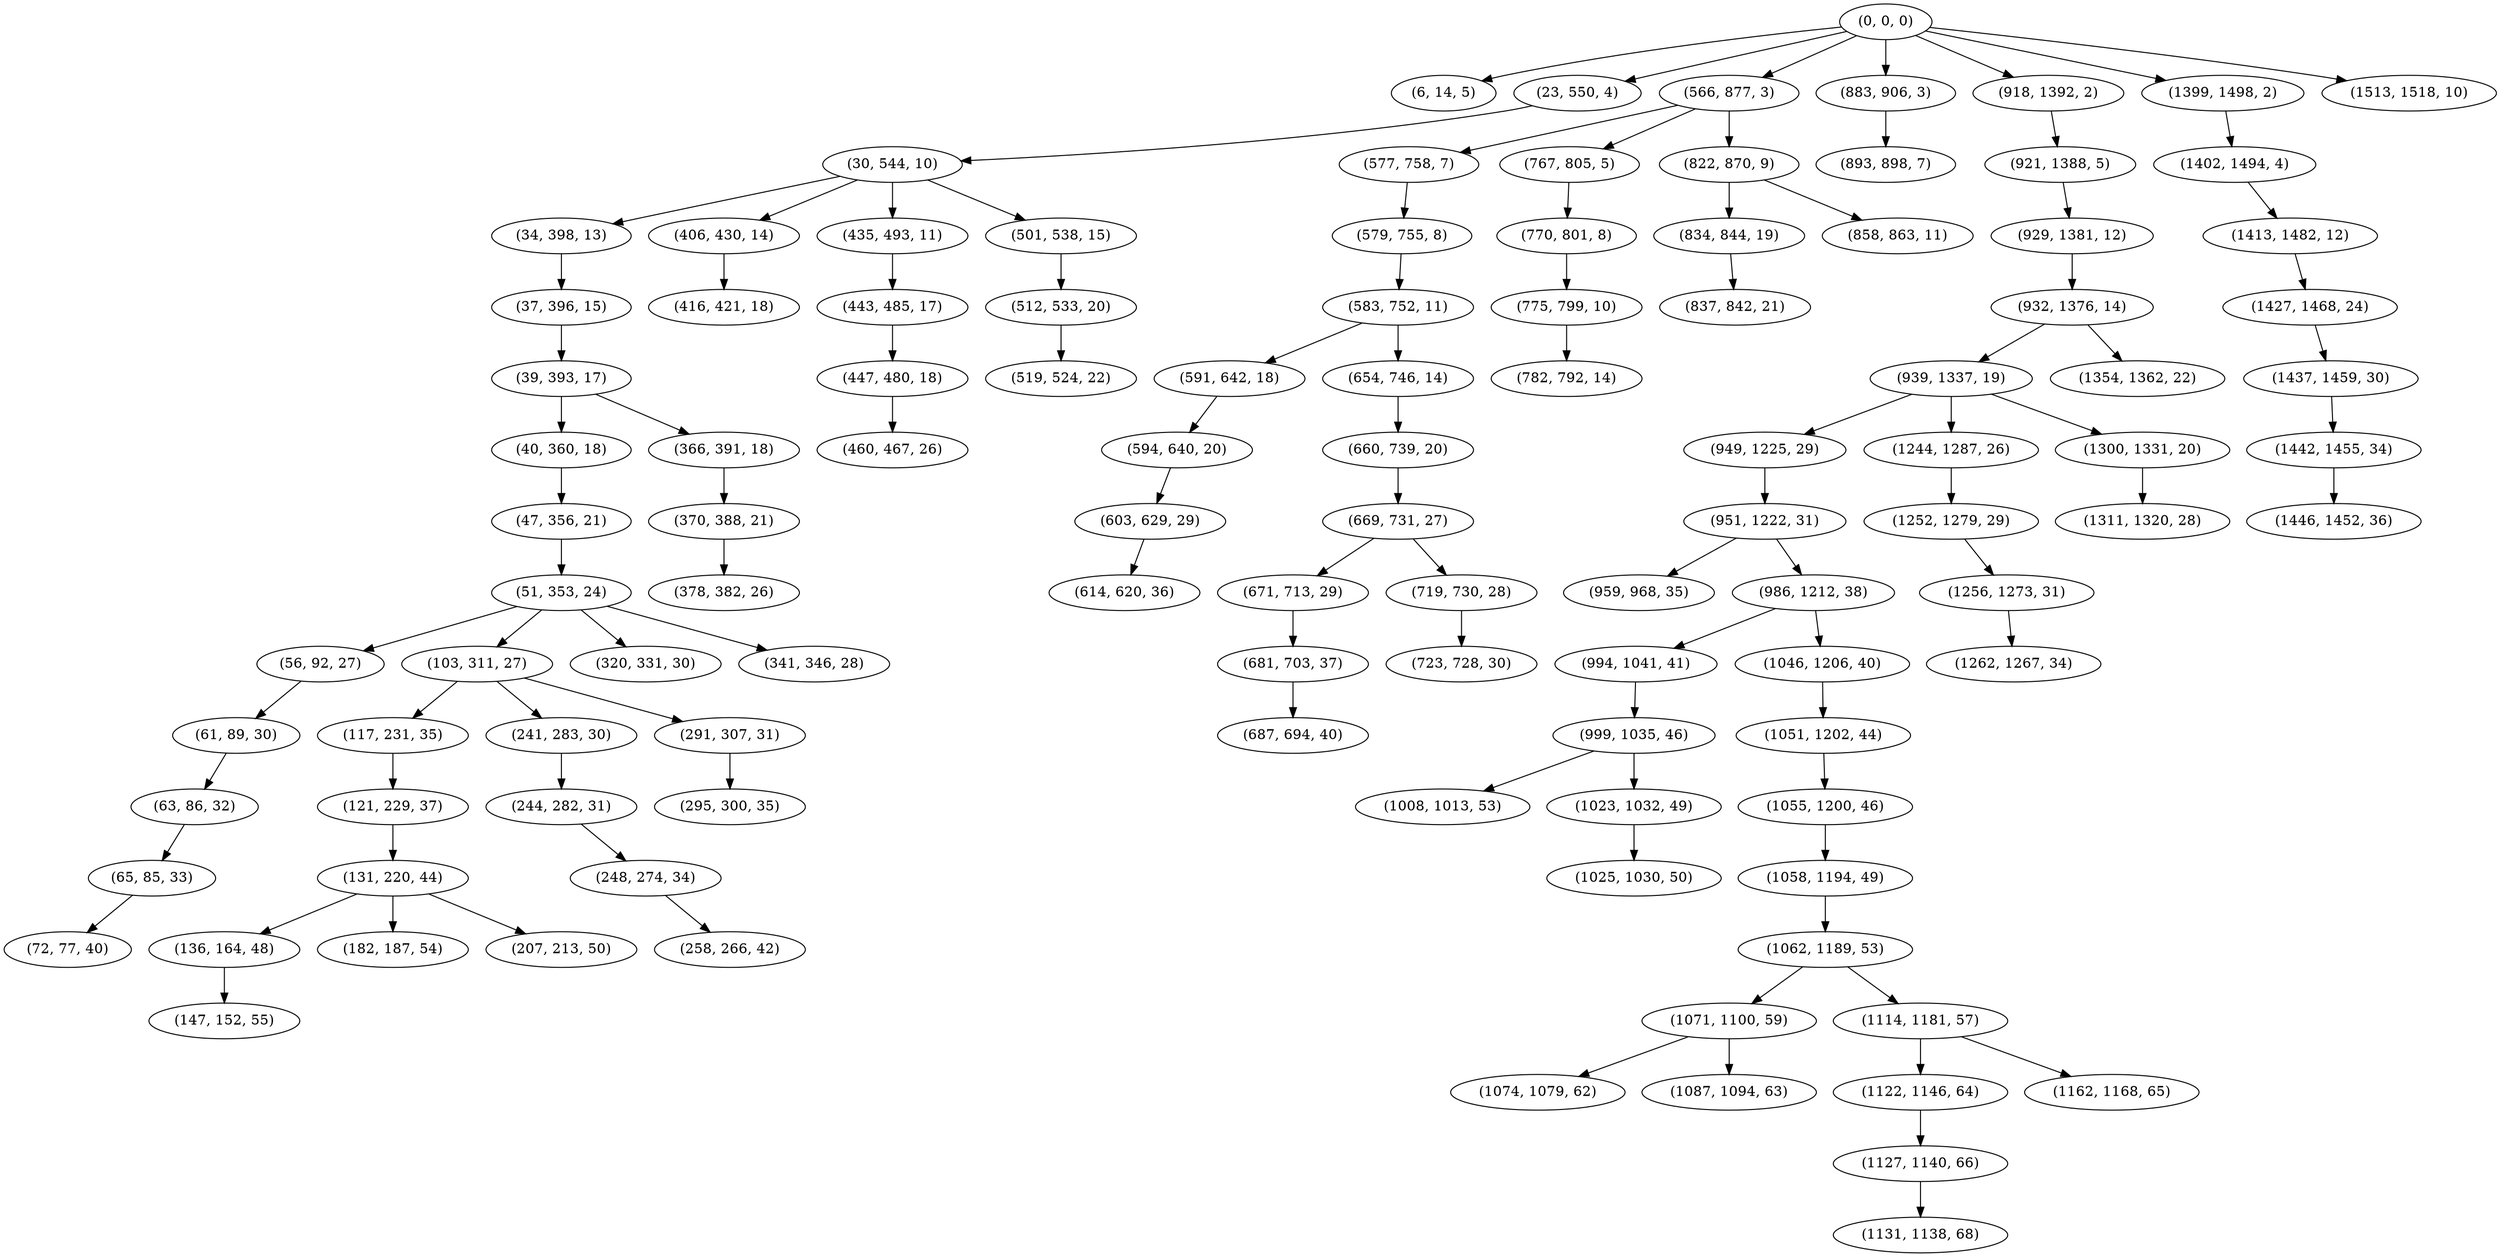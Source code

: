 digraph tree {
    "(0, 0, 0)";
    "(6, 14, 5)";
    "(23, 550, 4)";
    "(30, 544, 10)";
    "(34, 398, 13)";
    "(37, 396, 15)";
    "(39, 393, 17)";
    "(40, 360, 18)";
    "(47, 356, 21)";
    "(51, 353, 24)";
    "(56, 92, 27)";
    "(61, 89, 30)";
    "(63, 86, 32)";
    "(65, 85, 33)";
    "(72, 77, 40)";
    "(103, 311, 27)";
    "(117, 231, 35)";
    "(121, 229, 37)";
    "(131, 220, 44)";
    "(136, 164, 48)";
    "(147, 152, 55)";
    "(182, 187, 54)";
    "(207, 213, 50)";
    "(241, 283, 30)";
    "(244, 282, 31)";
    "(248, 274, 34)";
    "(258, 266, 42)";
    "(291, 307, 31)";
    "(295, 300, 35)";
    "(320, 331, 30)";
    "(341, 346, 28)";
    "(366, 391, 18)";
    "(370, 388, 21)";
    "(378, 382, 26)";
    "(406, 430, 14)";
    "(416, 421, 18)";
    "(435, 493, 11)";
    "(443, 485, 17)";
    "(447, 480, 18)";
    "(460, 467, 26)";
    "(501, 538, 15)";
    "(512, 533, 20)";
    "(519, 524, 22)";
    "(566, 877, 3)";
    "(577, 758, 7)";
    "(579, 755, 8)";
    "(583, 752, 11)";
    "(591, 642, 18)";
    "(594, 640, 20)";
    "(603, 629, 29)";
    "(614, 620, 36)";
    "(654, 746, 14)";
    "(660, 739, 20)";
    "(669, 731, 27)";
    "(671, 713, 29)";
    "(681, 703, 37)";
    "(687, 694, 40)";
    "(719, 730, 28)";
    "(723, 728, 30)";
    "(767, 805, 5)";
    "(770, 801, 8)";
    "(775, 799, 10)";
    "(782, 792, 14)";
    "(822, 870, 9)";
    "(834, 844, 19)";
    "(837, 842, 21)";
    "(858, 863, 11)";
    "(883, 906, 3)";
    "(893, 898, 7)";
    "(918, 1392, 2)";
    "(921, 1388, 5)";
    "(929, 1381, 12)";
    "(932, 1376, 14)";
    "(939, 1337, 19)";
    "(949, 1225, 29)";
    "(951, 1222, 31)";
    "(959, 968, 35)";
    "(986, 1212, 38)";
    "(994, 1041, 41)";
    "(999, 1035, 46)";
    "(1008, 1013, 53)";
    "(1023, 1032, 49)";
    "(1025, 1030, 50)";
    "(1046, 1206, 40)";
    "(1051, 1202, 44)";
    "(1055, 1200, 46)";
    "(1058, 1194, 49)";
    "(1062, 1189, 53)";
    "(1071, 1100, 59)";
    "(1074, 1079, 62)";
    "(1087, 1094, 63)";
    "(1114, 1181, 57)";
    "(1122, 1146, 64)";
    "(1127, 1140, 66)";
    "(1131, 1138, 68)";
    "(1162, 1168, 65)";
    "(1244, 1287, 26)";
    "(1252, 1279, 29)";
    "(1256, 1273, 31)";
    "(1262, 1267, 34)";
    "(1300, 1331, 20)";
    "(1311, 1320, 28)";
    "(1354, 1362, 22)";
    "(1399, 1498, 2)";
    "(1402, 1494, 4)";
    "(1413, 1482, 12)";
    "(1427, 1468, 24)";
    "(1437, 1459, 30)";
    "(1442, 1455, 34)";
    "(1446, 1452, 36)";
    "(1513, 1518, 10)";
    "(0, 0, 0)" -> "(6, 14, 5)";
    "(0, 0, 0)" -> "(23, 550, 4)";
    "(0, 0, 0)" -> "(566, 877, 3)";
    "(0, 0, 0)" -> "(883, 906, 3)";
    "(0, 0, 0)" -> "(918, 1392, 2)";
    "(0, 0, 0)" -> "(1399, 1498, 2)";
    "(0, 0, 0)" -> "(1513, 1518, 10)";
    "(23, 550, 4)" -> "(30, 544, 10)";
    "(30, 544, 10)" -> "(34, 398, 13)";
    "(30, 544, 10)" -> "(406, 430, 14)";
    "(30, 544, 10)" -> "(435, 493, 11)";
    "(30, 544, 10)" -> "(501, 538, 15)";
    "(34, 398, 13)" -> "(37, 396, 15)";
    "(37, 396, 15)" -> "(39, 393, 17)";
    "(39, 393, 17)" -> "(40, 360, 18)";
    "(39, 393, 17)" -> "(366, 391, 18)";
    "(40, 360, 18)" -> "(47, 356, 21)";
    "(47, 356, 21)" -> "(51, 353, 24)";
    "(51, 353, 24)" -> "(56, 92, 27)";
    "(51, 353, 24)" -> "(103, 311, 27)";
    "(51, 353, 24)" -> "(320, 331, 30)";
    "(51, 353, 24)" -> "(341, 346, 28)";
    "(56, 92, 27)" -> "(61, 89, 30)";
    "(61, 89, 30)" -> "(63, 86, 32)";
    "(63, 86, 32)" -> "(65, 85, 33)";
    "(65, 85, 33)" -> "(72, 77, 40)";
    "(103, 311, 27)" -> "(117, 231, 35)";
    "(103, 311, 27)" -> "(241, 283, 30)";
    "(103, 311, 27)" -> "(291, 307, 31)";
    "(117, 231, 35)" -> "(121, 229, 37)";
    "(121, 229, 37)" -> "(131, 220, 44)";
    "(131, 220, 44)" -> "(136, 164, 48)";
    "(131, 220, 44)" -> "(182, 187, 54)";
    "(131, 220, 44)" -> "(207, 213, 50)";
    "(136, 164, 48)" -> "(147, 152, 55)";
    "(241, 283, 30)" -> "(244, 282, 31)";
    "(244, 282, 31)" -> "(248, 274, 34)";
    "(248, 274, 34)" -> "(258, 266, 42)";
    "(291, 307, 31)" -> "(295, 300, 35)";
    "(366, 391, 18)" -> "(370, 388, 21)";
    "(370, 388, 21)" -> "(378, 382, 26)";
    "(406, 430, 14)" -> "(416, 421, 18)";
    "(435, 493, 11)" -> "(443, 485, 17)";
    "(443, 485, 17)" -> "(447, 480, 18)";
    "(447, 480, 18)" -> "(460, 467, 26)";
    "(501, 538, 15)" -> "(512, 533, 20)";
    "(512, 533, 20)" -> "(519, 524, 22)";
    "(566, 877, 3)" -> "(577, 758, 7)";
    "(566, 877, 3)" -> "(767, 805, 5)";
    "(566, 877, 3)" -> "(822, 870, 9)";
    "(577, 758, 7)" -> "(579, 755, 8)";
    "(579, 755, 8)" -> "(583, 752, 11)";
    "(583, 752, 11)" -> "(591, 642, 18)";
    "(583, 752, 11)" -> "(654, 746, 14)";
    "(591, 642, 18)" -> "(594, 640, 20)";
    "(594, 640, 20)" -> "(603, 629, 29)";
    "(603, 629, 29)" -> "(614, 620, 36)";
    "(654, 746, 14)" -> "(660, 739, 20)";
    "(660, 739, 20)" -> "(669, 731, 27)";
    "(669, 731, 27)" -> "(671, 713, 29)";
    "(669, 731, 27)" -> "(719, 730, 28)";
    "(671, 713, 29)" -> "(681, 703, 37)";
    "(681, 703, 37)" -> "(687, 694, 40)";
    "(719, 730, 28)" -> "(723, 728, 30)";
    "(767, 805, 5)" -> "(770, 801, 8)";
    "(770, 801, 8)" -> "(775, 799, 10)";
    "(775, 799, 10)" -> "(782, 792, 14)";
    "(822, 870, 9)" -> "(834, 844, 19)";
    "(822, 870, 9)" -> "(858, 863, 11)";
    "(834, 844, 19)" -> "(837, 842, 21)";
    "(883, 906, 3)" -> "(893, 898, 7)";
    "(918, 1392, 2)" -> "(921, 1388, 5)";
    "(921, 1388, 5)" -> "(929, 1381, 12)";
    "(929, 1381, 12)" -> "(932, 1376, 14)";
    "(932, 1376, 14)" -> "(939, 1337, 19)";
    "(932, 1376, 14)" -> "(1354, 1362, 22)";
    "(939, 1337, 19)" -> "(949, 1225, 29)";
    "(939, 1337, 19)" -> "(1244, 1287, 26)";
    "(939, 1337, 19)" -> "(1300, 1331, 20)";
    "(949, 1225, 29)" -> "(951, 1222, 31)";
    "(951, 1222, 31)" -> "(959, 968, 35)";
    "(951, 1222, 31)" -> "(986, 1212, 38)";
    "(986, 1212, 38)" -> "(994, 1041, 41)";
    "(986, 1212, 38)" -> "(1046, 1206, 40)";
    "(994, 1041, 41)" -> "(999, 1035, 46)";
    "(999, 1035, 46)" -> "(1008, 1013, 53)";
    "(999, 1035, 46)" -> "(1023, 1032, 49)";
    "(1023, 1032, 49)" -> "(1025, 1030, 50)";
    "(1046, 1206, 40)" -> "(1051, 1202, 44)";
    "(1051, 1202, 44)" -> "(1055, 1200, 46)";
    "(1055, 1200, 46)" -> "(1058, 1194, 49)";
    "(1058, 1194, 49)" -> "(1062, 1189, 53)";
    "(1062, 1189, 53)" -> "(1071, 1100, 59)";
    "(1062, 1189, 53)" -> "(1114, 1181, 57)";
    "(1071, 1100, 59)" -> "(1074, 1079, 62)";
    "(1071, 1100, 59)" -> "(1087, 1094, 63)";
    "(1114, 1181, 57)" -> "(1122, 1146, 64)";
    "(1114, 1181, 57)" -> "(1162, 1168, 65)";
    "(1122, 1146, 64)" -> "(1127, 1140, 66)";
    "(1127, 1140, 66)" -> "(1131, 1138, 68)";
    "(1244, 1287, 26)" -> "(1252, 1279, 29)";
    "(1252, 1279, 29)" -> "(1256, 1273, 31)";
    "(1256, 1273, 31)" -> "(1262, 1267, 34)";
    "(1300, 1331, 20)" -> "(1311, 1320, 28)";
    "(1399, 1498, 2)" -> "(1402, 1494, 4)";
    "(1402, 1494, 4)" -> "(1413, 1482, 12)";
    "(1413, 1482, 12)" -> "(1427, 1468, 24)";
    "(1427, 1468, 24)" -> "(1437, 1459, 30)";
    "(1437, 1459, 30)" -> "(1442, 1455, 34)";
    "(1442, 1455, 34)" -> "(1446, 1452, 36)";
}
